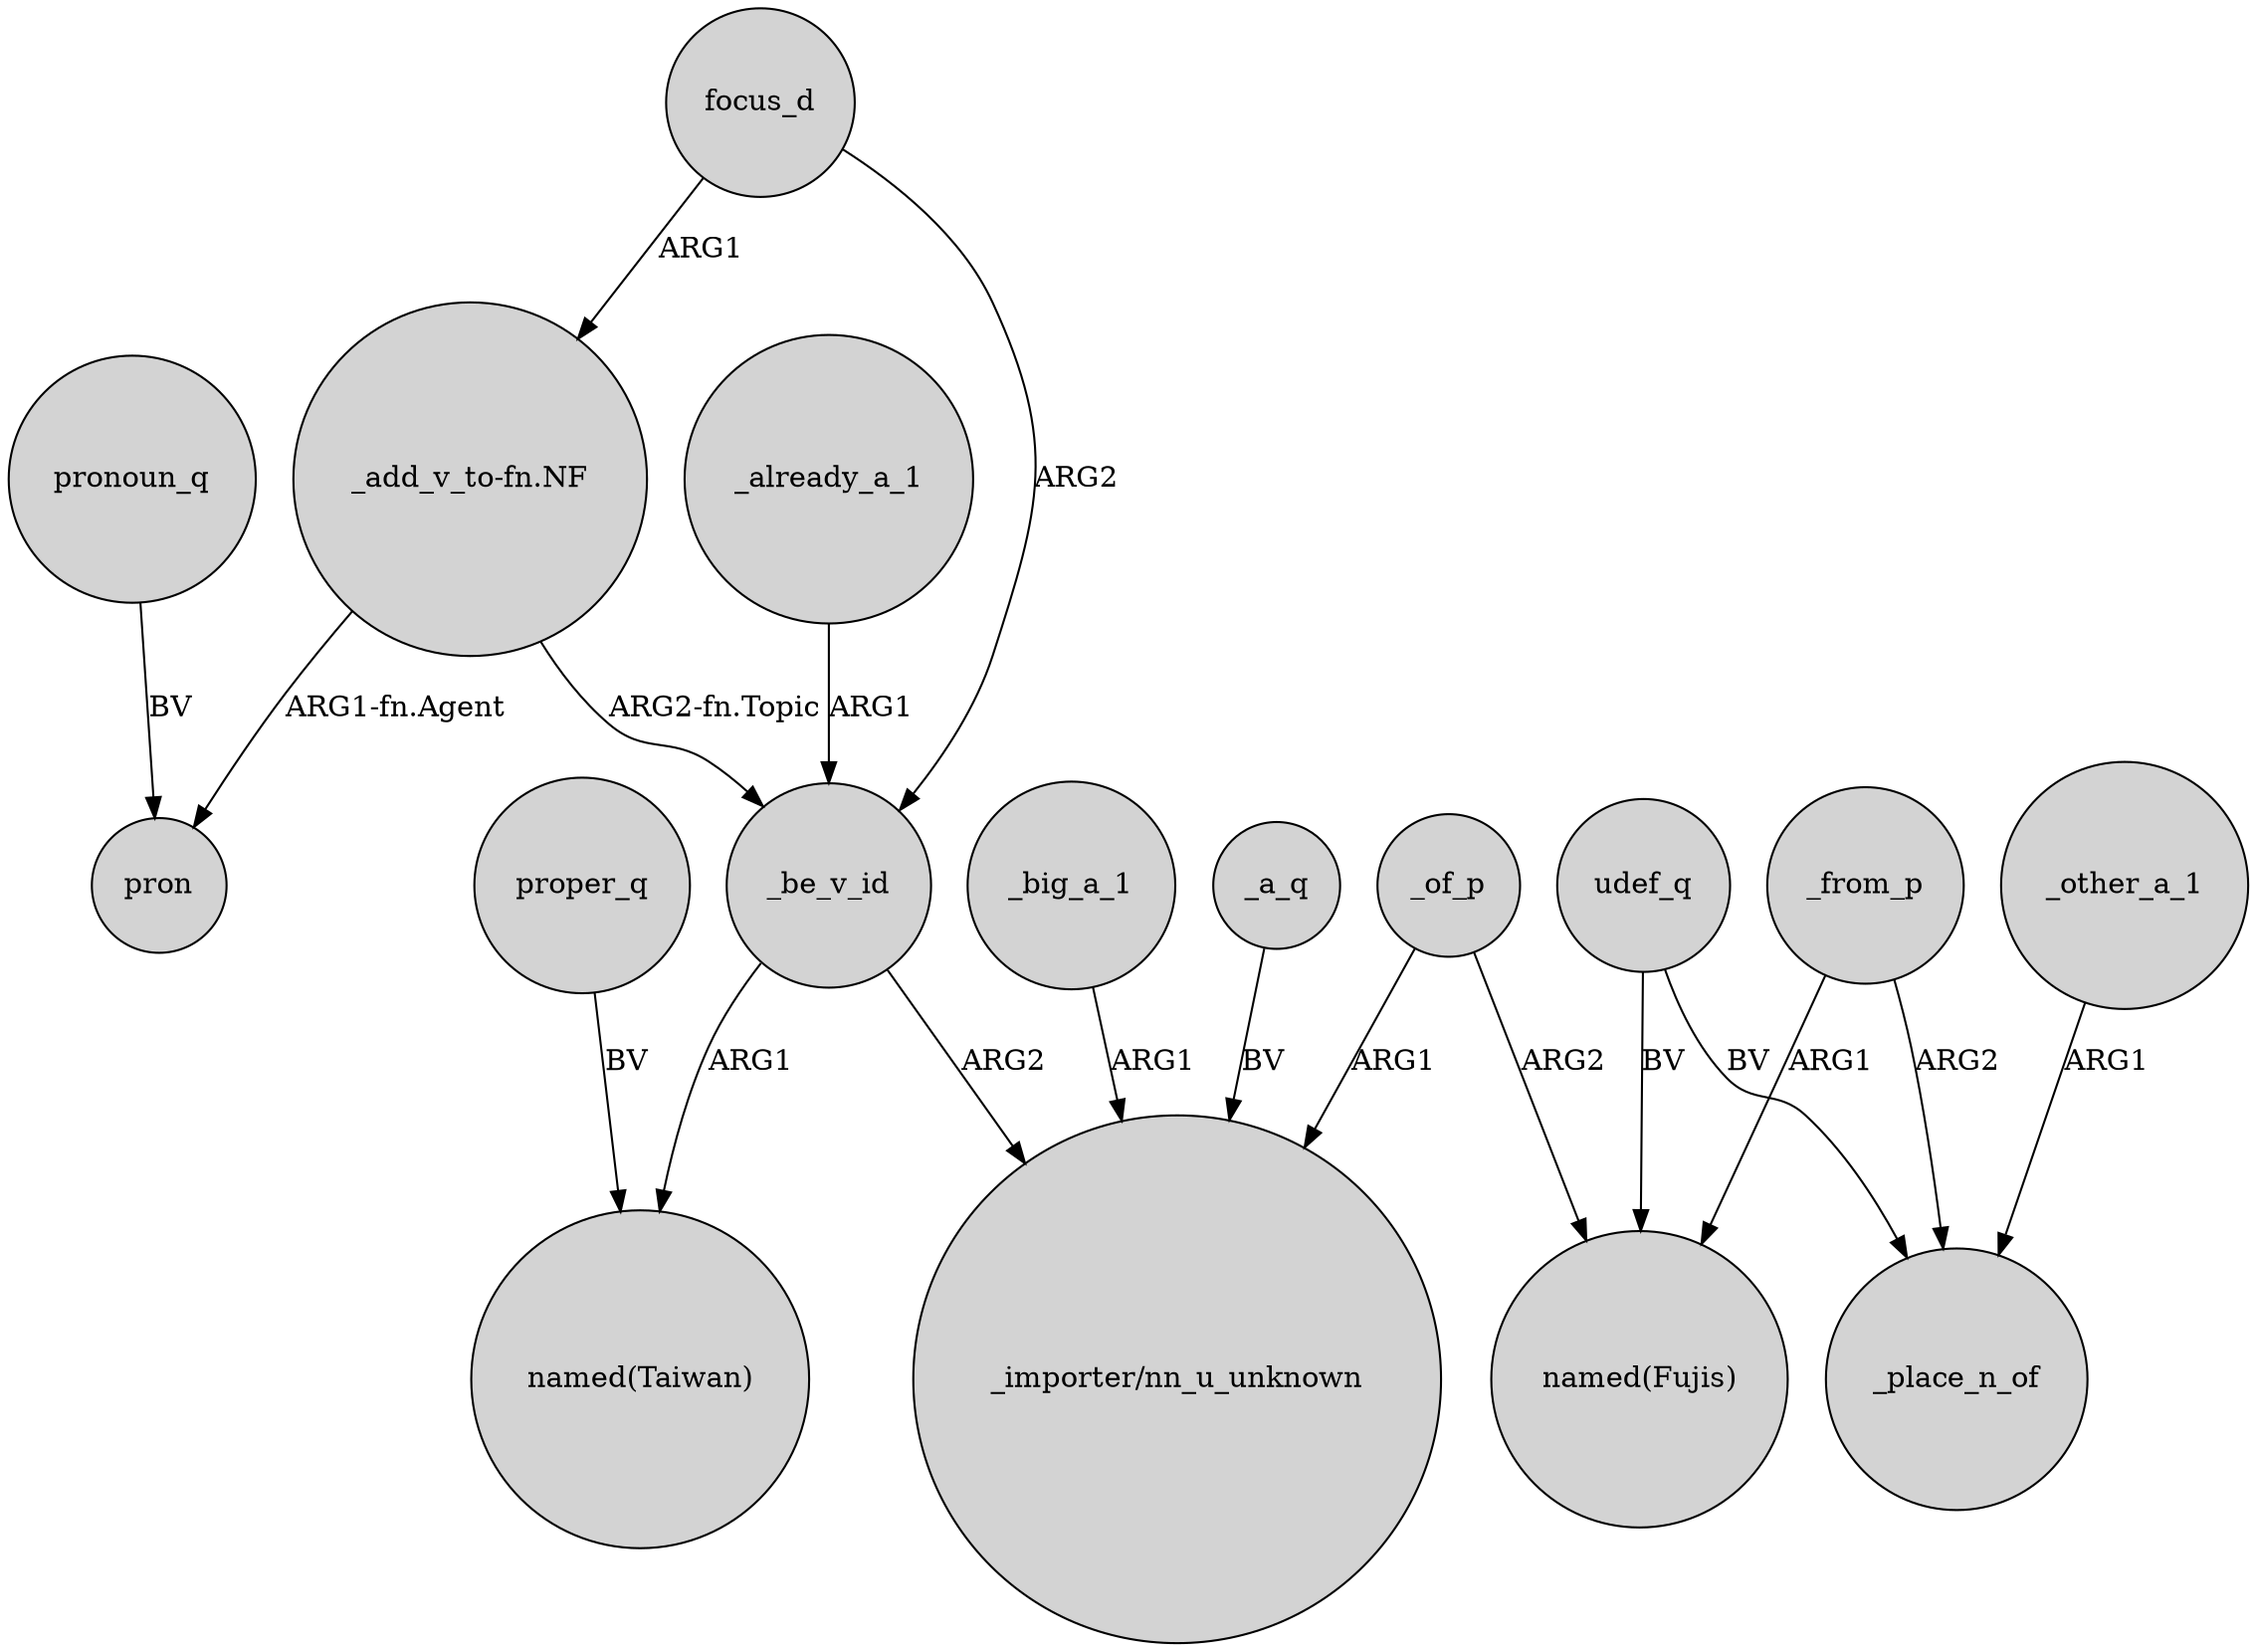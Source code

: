 digraph {
	node [shape=circle style=filled]
	focus_d -> _be_v_id [label=ARG2]
	"_add_v_to-fn.NF" -> _be_v_id [label="ARG2-fn.Topic"]
	proper_q -> "named(Taiwan)" [label=BV]
	_already_a_1 -> _be_v_id [label=ARG1]
	focus_d -> "_add_v_to-fn.NF" [label=ARG1]
	_be_v_id -> "named(Taiwan)" [label=ARG1]
	_a_q -> "_importer/nn_u_unknown" [label=BV]
	_from_p -> "named(Fujis)" [label=ARG1]
	_of_p -> "_importer/nn_u_unknown" [label=ARG1]
	udef_q -> _place_n_of [label=BV]
	_of_p -> "named(Fujis)" [label=ARG2]
	_big_a_1 -> "_importer/nn_u_unknown" [label=ARG1]
	udef_q -> "named(Fujis)" [label=BV]
	_be_v_id -> "_importer/nn_u_unknown" [label=ARG2]
	_from_p -> _place_n_of [label=ARG2]
	"_add_v_to-fn.NF" -> pron [label="ARG1-fn.Agent"]
	_other_a_1 -> _place_n_of [label=ARG1]
	pronoun_q -> pron [label=BV]
}
